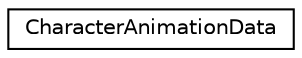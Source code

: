 digraph "Graphical Class Hierarchy"
{
 // LATEX_PDF_SIZE
  edge [fontname="Helvetica",fontsize="10",labelfontname="Helvetica",labelfontsize="10"];
  node [fontname="Helvetica",fontsize="10",shape=record];
  rankdir="LR";
  Node0 [label="CharacterAnimationData",height=0.2,width=0.4,color="black", fillcolor="white", style="filled",URL="$structCharacterAnimationData.html",tooltip=" "];
}
